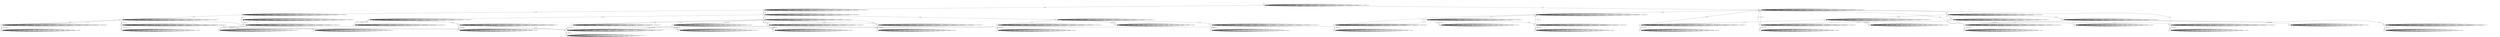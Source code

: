 digraph g {
__start0 [label="" shape="none"];

	s0 [shape="circle" label="0"];
	s1 [shape="circle" label="1"];
	s2 [shape="circle" label="2"];
	s3 [shape="circle" label="3"];
	s4 [shape="circle" label="4"];
	s5 [shape="circle" label="5"];
	s6 [shape="circle" label="6"];
	s7 [shape="circle" label="7"];
	s8 [shape="circle" label="8"];
	s9 [shape="circle" label="9"];
	s10 [shape="circle" label="10"];
	s11 [shape="circle" label="11"];
	s12 [shape="circle" label="12"];
	s13 [shape="circle" label="13"];
	s14 [shape="circle" label="14"];
	s15 [shape="circle" label="15"];
	s16 [shape="circle" label="16"];
	s17 [shape="circle" label="17"];
	s18 [shape="circle" label="18"];
	s19 [shape="circle" label="19"];
	s20 [shape="circle" label="20"];
	s21 [shape="circle" label="21"];
	s22 [shape="circle" label="22"];
	s23 [shape="circle" label="23"];
	s24 [shape="circle" label="24"];
	s25 [shape="circle" label="25"];
	s26 [shape="circle" label="26"];
	s27 [shape="circle" label="27"];
	s28 [shape="circle" label="28"];
	s29 [shape="circle" label="29"];
	s30 [shape="circle" label="30"];
	s31 [shape="circle" label="31"];
	s32 [shape="circle" label="32"];
	s33 [shape="circle" label="33"];
	s34 [shape="circle" label="34"];
	s35 [shape="circle" label="35"];
	s36 [shape="circle" label="36"];
	s37 [shape="circle" label="37"];
	s38 [shape="circle" label="38"];
	s39 [shape="circle" label="39"];
	s40 [shape="circle" label="40"];
	s41 [shape="circle" label="41"];
	s42 [shape="circle" label="42"];
	s43 [shape="circle" label="43"];
	s44 [shape="circle" label="44"];
	s45 [shape="circle" label="45"];
	s46 [shape="circle" label="46"];
	s47 [shape="circle" label="47"];
	s48 [shape="circle" label="48"];
	s49 [shape="circle" label="49"];
	s50 [shape="circle" label="50"];
	s51 [shape="circle" label="51"];
	s52 [shape="circle" label="52"];
	s53 [shape="circle" label="53"];
	s54 [shape="circle" label="54"];
	s55 [shape="circle" label="55"];
	s56 [shape="circle" label="56"];
	s57 [shape="circle" label="57"];
	s0 -> s0 [label="1 / Invalid input: 1;"];
	s0 -> s0 [label="2 / Invalid input: 2;"];
	s0 -> s0 [label="3 / Invalid input: 3;"];
	s0 -> s0 [label="4 / Invalid input: 4;"];
	s0 -> s0 [label="5 / Invalid input: 5;"];
	s0 -> s1 [label="6 / 20;"];
	s0 -> s0 [label="7 / Invalid input: 7;"];
	s0 -> s2 [label="8 / 17;"];
	s0 -> s0 [label="9 / Invalid input: 9;"];
	s0 -> s0 [label="10 / Invalid input: 10;"];
	s0 -> s0 [label="11 / Invalid input: 11;"];
	s0 -> s0 [label="12 / Invalid input: 12;"];
	s0 -> s0 [label="13 / Invalid input: 13;"];
	s0 -> s0 [label="14 / Invalid input: 14;"];
	s0 -> s0 [label="15 / Invalid input: 15;"];
	s1 -> s1 [label="1 / Invalid input: 1;"];
	s1 -> s1 [label="2 / Invalid input: 2;"];
	s1 -> s1 [label="3 / Invalid input: 3;"];
	s1 -> s1 [label="4 / Invalid input: 4;"];
	s1 -> s3 [label="5 / 20;"];
	s1 -> s1 [label="6 / Invalid input: 6;"];
	s1 -> s1 [label="7 / Invalid input: 7;"];
	s1 -> s1 [label="8 / Invalid input: 8;"];
	s1 -> s1 [label="9 / Invalid input: 9;"];
	s1 -> s4 [label="10 / 19;"];
	s1 -> s1 [label="11 / Invalid input: 11;"];
	s1 -> s1 [label="12 / Invalid input: 12;"];
	s1 -> s1 [label="13 / Invalid input: 13;"];
	s1 -> s1 [label="14 / Invalid input: 14;"];
	s1 -> s1 [label="15 / Invalid input: 15;"];
	s2 -> s2 [label="1 / Invalid input: 1;"];
	s2 -> s2 [label="2 / Invalid input: 2;"];
	s2 -> s2 [label="3 / Invalid input: 3;"];
	s2 -> s2 [label="4 / Invalid input: 4;"];
	s2 -> s2 [label="5 / Invalid input: 5;"];
	s2 -> s2 [label="6 / Invalid input: 6;"];
	s2 -> s2 [label="7 / Invalid input: 7;"];
	s2 -> s2 [label="8 / Invalid input: 8;"];
	s2 -> s5 [label="9 / 23;"];
	s2 -> s2 [label="10 / Invalid input: 10;"];
	s2 -> s2 [label="11 / Invalid input: 11;"];
	s2 -> s2 [label="12 / Invalid input: 12;"];
	s2 -> s2 [label="13 / Invalid input: 13;"];
	s2 -> s6 [label="14 / 18;"];
	s2 -> s2 [label="15 / Invalid input: 15;"];
	s3 -> s3 [label="1 / Invalid input: 1;"];
	s3 -> s7 [label="2 / 22;"];
	s3 -> s3 [label="3 / Invalid input: 3;"];
	s3 -> s3 [label="4 / Invalid input: 4;"];
	s3 -> s3 [label="5 / Invalid input: 5;"];
	s3 -> s3 [label="6 / Invalid input: 6;"];
	s3 -> s3 [label="7 / Invalid input: 7;"];
	s3 -> s3 [label="8 / Invalid input: 8;"];
	s3 -> s3 [label="9 / Invalid input: 9;"];
	s3 -> s8 [label="10 / 17;"];
	s3 -> s3 [label="11 / Invalid input: 11;"];
	s3 -> s3 [label="12 / Invalid input: 12;"];
	s3 -> s3 [label="13 / Invalid input: 13;"];
	s3 -> s3 [label="14 / Invalid input: 14;"];
	s3 -> s9 [label="15 / 23;"];
	s4 -> s4 [label="1 / Invalid input: 1;"];
	s4 -> s10 [label="2 / 16;"];
	s4 -> s4 [label="3 / Invalid input: 3;"];
	s4 -> s4 [label="4 / Invalid input: 4;"];
	s4 -> s11 [label="5 / 23;"];
	s4 -> s4 [label="6 / Invalid input: 6;"];
	s4 -> s4 [label="7 / Invalid input: 7;"];
	s4 -> s4 [label="8 / Invalid input: 8;"];
	s4 -> s4 [label="9 / Invalid input: 9;"];
	s4 -> s4 [label="10 / Invalid input: 10;"];
	s4 -> s4 [label="11 / Invalid input: 11;"];
	s4 -> s4 [label="12 / Invalid input: 12;"];
	s4 -> s4 [label="13 / Invalid input: 13;"];
	s4 -> s4 [label="14 / Invalid input: 14;"];
	s4 -> s4 [label="15 / Invalid input: 15;"];
	s5 -> s5 [label="1 / Invalid input: 1;"];
	s5 -> s5 [label="2 / Invalid input: 2;"];
	s5 -> s5 [label="3 / Invalid input: 3;"];
	s5 -> s5 [label="4 / Invalid input: 4;"];
	s5 -> s5 [label="5 / Invalid input: 5;"];
	s5 -> s5 [label="6 / Invalid input: 6;"];
	s5 -> s5 [label="7 / Invalid input: 7;"];
	s5 -> s5 [label="8 / Invalid input: 8;"];
	s5 -> s12 [label="9 / 17;"];
	s5 -> s5 [label="10 / Invalid input: 10;"];
	s5 -> s5 [label="11 / Invalid input: 11;"];
	s5 -> s5 [label="12 / Invalid input: 12;"];
	s5 -> s13 [label="13 / 18;"];
	s5 -> s14 [label="14 / 26;"];
	s5 -> s5 [label="15 / Invalid input: 15;"];
	s6 -> s6 [label="1 / Invalid input: 1;"];
	s6 -> s6 [label="2 / Invalid input: 2;"];
	s6 -> s6 [label="3 / Invalid input: 3;"];
	s6 -> s6 [label="4 / Invalid input: 4;"];
	s6 -> s6 [label="5 / Invalid input: 5;"];
	s6 -> s6 [label="6 / Invalid input: 6;"];
	s6 -> s6 [label="7 / Invalid input: 7;"];
	s6 -> s6 [label="8 / Invalid input: 8;"];
	s6 -> s15 [label="9 / 21;"];
	s6 -> s6 [label="10 / Invalid input: 10;"];
	s6 -> s6 [label="11 / Invalid input: 11;"];
	s6 -> s6 [label="12 / Invalid input: 12;"];
	s6 -> s6 [label="13 / Invalid input: 13;"];
	s6 -> s6 [label="14 / Invalid input: 14;"];
	s6 -> s6 [label="15 / Invalid input: 15;"];
	s7 -> s7 [label="1 / Invalid input: 1;"];
	s7 -> s7 [label="2 / Invalid input: 2;"];
	s7 -> s7 [label="3 / Invalid input: 3;"];
	s7 -> s16 [label="4 / 16error_86;"];
	s7 -> s7 [label="5 / Invalid input: 5;"];
	s7 -> s17 [label="6 / 23;"];
	s7 -> s7 [label="7 / Invalid input: 7;"];
	s7 -> s7 [label="8 / Invalid input: 8;"];
	s7 -> s18 [label="9 / 25;"];
	s7 -> s7 [label="10 / Invalid input: 10;"];
	s7 -> s7 [label="11 / Invalid input: 11;"];
	s7 -> s7 [label="12 / Invalid input: 12;"];
	s7 -> s7 [label="13 / Invalid input: 13;"];
	s7 -> s7 [label="14 / Invalid input: 14;"];
	s7 -> s7 [label="15 / Invalid input: 15;"];
	s8 -> s8 [label="1 / Invalid input: 1;"];
	s8 -> s8 [label="2 / Invalid input: 2;"];
	s8 -> s8 [label="3 / Invalid input: 3;"];
	s8 -> s8 [label="4 / Invalid input: 4;"];
	s8 -> s8 [label="5 / Invalid input: 5;"];
	s8 -> s8 [label="6 / Invalid input: 6;"];
	s8 -> s19 [label="7 / 22;"];
	s8 -> s20 [label="8 / 17error_43;"];
	s8 -> s8 [label="9 / Invalid input: 9;"];
	s8 -> s21 [label="10 / 21;"];
	s8 -> s8 [label="11 / Invalid input: 11;"];
	s8 -> s8 [label="12 / Invalid input: 12;"];
	s8 -> s22 [label="13 / 19;"];
	s8 -> s8 [label="14 / Invalid input: 14;"];
	s8 -> s8 [label="15 / Invalid input: 15;"];
	s9 -> s9 [label="1 / Invalid input: 1;"];
	s9 -> s9 [label="2 / Invalid input: 2;"];
	s9 -> s9 [label="3 / Invalid input: 3;"];
	s9 -> s9 [label="4 / Invalid input: 4;"];
	s9 -> s9 [label="5 / Invalid input: 5;"];
	s9 -> s9 [label="6 / Invalid input: 6;"];
	s9 -> s9 [label="7 / Invalid input: 7;"];
	s9 -> s9 [label="8 / Invalid input: 8;"];
	s9 -> s9 [label="9 / Invalid input: 9;"];
	s9 -> s9 [label="10 / Invalid input: 10;"];
	s9 -> s23 [label="11 / 26;"];
	s9 -> s9 [label="12 / Invalid input: 12;"];
	s9 -> s24 [label="13 / 22;"];
	s9 -> s9 [label="14 / Invalid input: 14;"];
	s9 -> s9 [label="15 / Invalid input: 15;"];
	s10 -> s10 [label="1 / Invalid input: 1;"];
	s10 -> s10 [label="2 / Invalid input: 2;"];
	s10 -> s10 [label="3 / Invalid input: 3;"];
	s10 -> s10 [label="4 / Invalid input: 4;"];
	s10 -> s10 [label="5 / Invalid input: 5;"];
	s10 -> s10 [label="6 / Invalid input: 6;"];
	s10 -> s10 [label="7 / Invalid input: 7;"];
	s10 -> s10 [label="8 / Invalid input: 8;"];
	s10 -> s10 [label="9 / Invalid input: 9;"];
	s10 -> s10 [label="10 / Invalid input: 10;"];
	s10 -> s10 [label="11 / Invalid input: 11;"];
	s10 -> s10 [label="12 / Invalid input: 12;"];
	s10 -> s25 [label="13 / 18;"];
	s10 -> s10 [label="14 / Invalid input: 14;"];
	s10 -> s10 [label="15 / Invalid input: 15;"];
	s11 -> s11 [label="1 / Invalid input: 1;"];
	s11 -> s11 [label="2 / Invalid input: 2;"];
	s11 -> s11 [label="3 / Invalid input: 3;"];
	s11 -> s11 [label="4 / Invalid input: 4;"];
	s11 -> s11 [label="5 / Invalid input: 5;"];
	s11 -> s11 [label="6 / Invalid input: 6;"];
	s11 -> s11 [label="7 / Invalid input: 7;"];
	s11 -> s26 [label="8 / 20;"];
	s11 -> s27 [label="9 / 22;"];
	s11 -> s11 [label="10 / Invalid input: 10;"];
	s11 -> s11 [label="11 / Invalid input: 11;"];
	s11 -> s11 [label="12 / Invalid input: 12;"];
	s11 -> s28 [label="13 / 24;"];
	s11 -> s11 [label="14 / Invalid input: 14;"];
	s11 -> s11 [label="15 / Invalid input: 15;"];
	s12 -> s12 [label="1 / Invalid input: 1;"];
	s12 -> s12 [label="2 / Invalid input: 2;"];
	s12 -> s12 [label="3 / Invalid input: 3;"];
	s12 -> s12 [label="4 / Invalid input: 4;"];
	s12 -> s29 [label="5 / 24;"];
	s12 -> s12 [label="6 / Invalid input: 6;"];
	s12 -> s12 [label="7 / Invalid input: 7;"];
	s12 -> s12 [label="8 / Invalid input: 8;"];
	s12 -> s30 [label="9 / 23;"];
	s12 -> s12 [label="10 / Invalid input: 10;"];
	s12 -> s31 [label="11 / 22error_28;"];
	s12 -> s12 [label="12 / Invalid input: 12;"];
	s12 -> s12 [label="13 / Invalid input: 13;"];
	s12 -> s12 [label="14 / Invalid input: 14;"];
	s12 -> s12 [label="15 / Invalid input: 15;"];
	s13 -> s13 [label="1 / Invalid input: 1;"];
	s13 -> s13 [label="2 / Invalid input: 2;"];
	s13 -> s13 [label="3 / Invalid input: 3;"];
	s13 -> s13 [label="4 / Invalid input: 4;"];
	s13 -> s13 [label="5 / Invalid input: 5;"];
	s13 -> s32 [label="6 / 17error_33;"];
	s13 -> s13 [label="7 / Invalid input: 7;"];
	s13 -> s13 [label="8 / Invalid input: 8;"];
	s13 -> s13 [label="9 / Invalid input: 9;"];
	s13 -> s33 [label="10 / 17;"];
	s13 -> s13 [label="11 / Invalid input: 11;"];
	s13 -> s13 [label="12 / Invalid input: 12;"];
	s13 -> s13 [label="13 / Invalid input: 13;"];
	s13 -> s34 [label="14 / 17;"];
	s13 -> s13 [label="15 / Invalid input: 15;"];
	s14 -> s35 [label="1 / 19error_69;"];
	s14 -> s14 [label="2 / Invalid input: 2;"];
	s14 -> s14 [label="3 / Invalid input: 3;"];
	s14 -> s36 [label="4 / 26;"];
	s14 -> s14 [label="5 / Invalid input: 5;"];
	s14 -> s14 [label="6 / Invalid input: 6;"];
	s14 -> s14 [label="7 / Invalid input: 7;"];
	s14 -> s14 [label="8 / Invalid input: 8;"];
	s14 -> s14 [label="9 / Invalid input: 9;"];
	s14 -> s14 [label="10 / Invalid input: 10;"];
	s14 -> s14 [label="11 / Invalid input: 11;"];
	s14 -> s14 [label="12 / Invalid input: 12;"];
	s14 -> s14 [label="13 / Invalid input: 13;"];
	s14 -> s14 [label="14 / Invalid input: 14;"];
	s14 -> s14 [label="15 / Invalid input: 15;"];
	s15 -> s15 [label="1 / Invalid input: 1;"];
	s15 -> s15 [label="2 / Invalid input: 2;"];
	s15 -> s15 [label="3 / Invalid input: 3;"];
	s15 -> s15 [label="4 / Invalid input: 4;"];
	s15 -> s15 [label="5 / Invalid input: 5;"];
	s15 -> s15 [label="6 / Invalid input: 6;"];
	s15 -> s15 [label="7 / Invalid input: 7;"];
	s15 -> s37 [label="8 / 24;"];
	s15 -> s15 [label="9 / Invalid input: 9;"];
	s15 -> s15 [label="10 / Invalid input: 10;"];
	s15 -> s15 [label="11 / Invalid input: 11;"];
	s15 -> s15 [label="12 / Invalid input: 12;"];
	s15 -> s38 [label="13 / 24error_49;"];
	s15 -> s15 [label="14 / Invalid input: 14;"];
	s15 -> s39 [label="15 / 22;"];
	s16 -> s16 [label="1 / error_86;"];
	s16 -> s16 [label="2 / error_86;"];
	s16 -> s16 [label="3 / error_86;"];
	s16 -> s16 [label="4 / error_86;"];
	s16 -> s16 [label="5 / error_86;"];
	s16 -> s16 [label="6 / error_86;"];
	s16 -> s16 [label="7 / error_86;"];
	s16 -> s16 [label="8 / error_86;"];
	s16 -> s16 [label="9 / error_86;"];
	s16 -> s16 [label="10 / error_86;"];
	s16 -> s16 [label="11 / error_86;"];
	s16 -> s16 [label="12 / error_86;"];
	s16 -> s16 [label="13 / error_86;"];
	s16 -> s16 [label="14 / error_86;"];
	s16 -> s16 [label="15 / error_86;"];
	s17 -> s17 [label="1 / Invalid input: 1;"];
	s17 -> s17 [label="2 / Invalid input: 2;"];
	s17 -> s17 [label="3 / Invalid input: 3;"];
	s17 -> s17 [label="4 / Invalid input: 4;"];
	s17 -> s40 [label="5 / 20error_78;"];
	s17 -> s17 [label="6 / Invalid input: 6;"];
	s17 -> s17 [label="7 / Invalid input: 7;"];
	s17 -> s17 [label="8 / Invalid input: 8;"];
	s17 -> s17 [label="9 / 18;"];
	s17 -> s17 [label="10 / Invalid input: 10;"];
	s17 -> s17 [label="11 / Invalid input: 11;"];
	s17 -> s17 [label="12 / Invalid input: 12;"];
	s17 -> s17 [label="13 / Invalid input: 13;"];
	s17 -> s17 [label="14 / Invalid input: 14;"];
	s17 -> s17 [label="15 / Invalid input: 15;"];
	s18 -> s18 [label="1 / Invalid input: 1;"];
	s18 -> s18 [label="2 / Invalid input: 2;"];
	s18 -> s18 [label="3 / Invalid input: 3;"];
	s18 -> s18 [label="4 / Invalid input: 4;"];
	s18 -> s18 [label="5 / Invalid input: 5;"];
	s18 -> s18 [label="6 / Invalid input: 6;"];
	s18 -> s18 [label="7 / Invalid input: 7;"];
	s18 -> s18 [label="8 / Invalid input: 8;"];
	s18 -> s41 [label="9 / 22error_30;"];
	s18 -> s27 [label="10 / 20;"];
	s18 -> s18 [label="11 / Invalid input: 11;"];
	s18 -> s18 [label="12 / Invalid input: 12;"];
	s18 -> s18 [label="13 / Invalid input: 13;"];
	s18 -> s18 [label="14 / Invalid input: 14;"];
	s18 -> s18 [label="15 / Invalid input: 15;"];
	s19 -> s19 [label="1 / Invalid input: 1;"];
	s19 -> s19 [label="2 / Invalid input: 2;"];
	s19 -> s19 [label="3 / Invalid input: 3;"];
	s19 -> s19 [label="4 / Invalid input: 4;"];
	s19 -> s8 [label="5 / 20;"];
	s19 -> s19 [label="6 / Invalid input: 6;"];
	s19 -> s19 [label="7 / Invalid input: 7;"];
	s19 -> s42 [label="8 / 17error_47;"];
	s19 -> s19 [label="9 / Invalid input: 9;"];
	s19 -> s19 [label="10 / Invalid input: 10;"];
	s19 -> s19 [label="11 / Invalid input: 11;"];
	s19 -> s19 [label="12 / Invalid input: 12;"];
	s19 -> s19 [label="13 / Invalid input: 13;"];
	s19 -> s19 [label="14 / Invalid input: 14;"];
	s19 -> s19 [label="15 / Invalid input: 15;"];
	s20 -> s20 [label="1 / error_43;"];
	s20 -> s20 [label="2 / error_43;"];
	s20 -> s20 [label="3 / error_43;"];
	s20 -> s20 [label="4 / error_43;"];
	s20 -> s20 [label="5 / error_43;"];
	s20 -> s20 [label="6 / error_43;"];
	s20 -> s20 [label="7 / error_43;"];
	s20 -> s20 [label="8 / error_43;"];
	s20 -> s20 [label="9 / error_43;"];
	s20 -> s20 [label="10 / error_43;"];
	s20 -> s20 [label="11 / error_43;"];
	s20 -> s20 [label="12 / error_43;"];
	s20 -> s20 [label="13 / error_43;"];
	s20 -> s20 [label="14 / error_43;"];
	s20 -> s20 [label="15 / error_43;"];
	s21 -> s43 [label="1 / 25error_40;"];
	s21 -> s21 [label="2 / Invalid input: 2;"];
	s21 -> s21 [label="3 / Invalid input: 3;"];
	s21 -> s21 [label="4 / Invalid input: 4;"];
	s21 -> s21 [label="5 / Invalid input: 5;"];
	s21 -> s21 [label="6 / Invalid input: 6;"];
	s21 -> s21 [label="7 / Invalid input: 7;"];
	s21 -> s21 [label="8 / Invalid input: 8;"];
	s21 -> s21 [label="9 / Invalid input: 9;"];
	s21 -> s8 [label="10 / 19;"];
	s21 -> s27 [label="11 / 23;"];
	s21 -> s21 [label="12 / Invalid input: 12;"];
	s21 -> s21 [label="13 / Invalid input: 13;"];
	s21 -> s21 [label="14 / Invalid input: 14;"];
	s21 -> s21 [label="15 / Invalid input: 15;"];
	s22 -> s22 [label="1 / Invalid input: 1;"];
	s22 -> s22 [label="2 / Invalid input: 2;"];
	s22 -> s22 [label="3 / Invalid input: 3;"];
	s22 -> s27 [label="4 / 24;"];
	s22 -> s22 [label="5 / Invalid input: 5;"];
	s22 -> s22 [label="6 / Invalid input: 6;"];
	s22 -> s8 [label="7 / 23;"];
	s22 -> s22 [label="8 / Invalid input: 8;"];
	s22 -> s22 [label="9 / Invalid input: 9;"];
	s22 -> s22 [label="10 / Invalid input: 10;"];
	s22 -> s44 [label="11 / 20error_25;"];
	s22 -> s22 [label="12 / Invalid input: 12;"];
	s22 -> s27 [label="13 / 17;"];
	s22 -> s22 [label="14 / Invalid input: 14;"];
	s22 -> s22 [label="15 / Invalid input: 15;"];
	s23 -> s23 [label="1 / Invalid input: 1;"];
	s23 -> s23 [label="2 / Invalid input: 2;"];
	s23 -> s45 [label="3 / 22error_88;"];
	s23 -> s23 [label="4 / Invalid input: 4;"];
	s23 -> s23 [label="5 / Invalid input: 5;"];
	s23 -> s23 [label="6 / Invalid input: 6;"];
	s23 -> s23 [label="7 / Invalid input: 7;"];
	s23 -> s23 [label="8 / Invalid input: 8;"];
	s23 -> s23 [label="9 / Invalid input: 9;"];
	s23 -> s27 [label="10 / 21;"];
	s23 -> s23 [label="11 / Invalid input: 11;"];
	s23 -> s23 [label="12 / Invalid input: 12;"];
	s23 -> s23 [label="13 / Invalid input: 13;"];
	s23 -> s23 [label="14 / Invalid input: 14;"];
	s23 -> s23 [label="15 / 25;"];
	s24 -> s46 [label="1 / 20error_23;"];
	s24 -> s24 [label="2 / Invalid input: 2;"];
	s24 -> s24 [label="3 / Invalid input: 3;"];
	s24 -> s24 [label="4 / Invalid input: 4;"];
	s24 -> s24 [label="5 / 23;"];
	s24 -> s24 [label="6 / Invalid input: 6;"];
	s24 -> s24 [label="7 / Invalid input: 7;"];
	s24 -> s24 [label="8 / Invalid input: 8;"];
	s24 -> s24 [label="9 / Invalid input: 9;"];
	s24 -> s24 [label="10 / Invalid input: 10;"];
	s24 -> s9 [label="11 / 22;"];
	s24 -> s24 [label="12 / Invalid input: 12;"];
	s24 -> s9 [label="13 / 20;"];
	s24 -> s24 [label="14 / Invalid input: 14;"];
	s24 -> s24 [label="15 / Invalid input: 15;"];
	s25 -> s47 [label="1 / 19error_41;"];
	s25 -> s25 [label="2 / Invalid input: 2;"];
	s25 -> s25 [label="3 / Invalid input: 3;"];
	s25 -> s25 [label="4 / Invalid input: 4;"];
	s25 -> s25 [label="5 / Invalid input: 5;"];
	s25 -> s25 [label="6 / 20;"];
	s25 -> s25 [label="7 / Invalid input: 7;"];
	s25 -> s25 [label="8 / Invalid input: 8;"];
	s25 -> s10 [label="9 / 25;"];
	s25 -> s25 [label="10 / Invalid input: 10;"];
	s25 -> s25 [label="11 / 24;"];
	s25 -> s25 [label="12 / Invalid input: 12;"];
	s25 -> s25 [label="13 / Invalid input: 13;"];
	s25 -> s25 [label="14 / Invalid input: 14;"];
	s25 -> s25 [label="15 / Invalid input: 15;"];
	s26 -> s11 [label="1 / 23;"];
	s26 -> s26 [label="2 / Invalid input: 2;"];
	s26 -> s26 [label="3 / Invalid input: 3;"];
	s26 -> s26 [label="4 / Invalid input: 4;"];
	s26 -> s26 [label="5 / Invalid input: 5;"];
	s26 -> s26 [label="6 / Invalid input: 6;"];
	s26 -> s26 [label="7 / Invalid input: 7;"];
	s26 -> s26 [label="8 / Invalid input: 8;"];
	s26 -> s48 [label="9 / 20error_89;"];
	s26 -> s26 [label="10 / Invalid input: 10;"];
	s26 -> s26 [label="11 / Invalid input: 11;"];
	s26 -> s26 [label="12 / Invalid input: 12;"];
	s26 -> s26 [label="13 / Invalid input: 13;"];
	s26 -> s26 [label="14 / Invalid input: 14;"];
	s26 -> s26 [label="15 / Invalid input: 15;"];
	s27 -> s27 [label="1 / 22;"];
	s27 -> s27 [label="2 / Invalid input: 2;"];
	s27 -> s27 [label="3 / Invalid input: 3;"];
	s27 -> s27 [label="4 / Invalid input: 4;"];
	s27 -> s27 [label="5 / Invalid input: 5;"];
	s27 -> s27 [label="6 / Invalid input: 6;"];
	s27 -> s27 [label="7 / Invalid input: 7;"];
	s27 -> s49 [label="8 / 25error_71;"];
	s27 -> s27 [label="9 / Invalid input: 9;"];
	s27 -> s27 [label="10 / 17;"];
	s27 -> s27 [label="11 / Invalid input: 11;"];
	s27 -> s27 [label="12 / Invalid input: 12;"];
	s27 -> s27 [label="13 / 22;"];
	s27 -> s27 [label="14 / Invalid input: 14;"];
	s27 -> s27 [label="15 / Invalid input: 15;"];
	s28 -> s28 [label="1 / Invalid input: 1;"];
	s28 -> s28 [label="2 / Invalid input: 2;"];
	s28 -> s50 [label="3 / 20error_57;"];
	s28 -> s28 [label="4 / Invalid input: 4;"];
	s28 -> s28 [label="5 / Invalid input: 5;"];
	s28 -> s28 [label="6 / Invalid input: 6;"];
	s28 -> s28 [label="7 / Invalid input: 7;"];
	s28 -> s28 [label="8 / Invalid input: 8;"];
	s28 -> s28 [label="9 / Invalid input: 9;"];
	s28 -> s28 [label="10 / Invalid input: 10;"];
	s28 -> s28 [label="11 / Invalid input: 11;"];
	s28 -> s28 [label="12 / Invalid input: 12;"];
	s28 -> s27 [label="13 / 19;"];
	s28 -> s28 [label="14 / Invalid input: 14;"];
	s28 -> s28 [label="15 / Invalid input: 15;"];
	s29 -> s29 [label="1 / Invalid input: 1;"];
	s29 -> s29 [label="2 / Invalid input: 2;"];
	s29 -> s29 [label="3 / Invalid input: 3;"];
	s29 -> s29 [label="4 / Invalid input: 4;"];
	s29 -> s29 [label="5 / Invalid input: 5;"];
	s29 -> s29 [label="6 / Invalid input: 6;"];
	s29 -> s2 [label="7 / 18;"];
	s29 -> s29 [label="8 / Invalid input: 8;"];
	s29 -> s51 [label="9 / 16error_42;"];
	s29 -> s29 [label="10 / Invalid input: 10;"];
	s29 -> s29 [label="11 / Invalid input: 11;"];
	s29 -> s29 [label="12 / Invalid input: 12;"];
	s29 -> s29 [label="13 / Invalid input: 13;"];
	s29 -> s29 [label="14 / Invalid input: 14;"];
	s29 -> s29 [label="15 / Invalid input: 15;"];
	s30 -> s30 [label="1 / Invalid input: 1;"];
	s30 -> s30 [label="2 / Invalid input: 2;"];
	s30 -> s30 [label="3 / Invalid input: 3;"];
	s30 -> s30 [label="4 / Invalid input: 4;"];
	s30 -> s52 [label="5 / 22error_80;"];
	s30 -> s30 [label="6 / Invalid input: 6;"];
	s30 -> s30 [label="7 / Invalid input: 7;"];
	s30 -> s30 [label="8 / Invalid input: 8;"];
	s30 -> s30 [label="9 / Invalid input: 9;"];
	s30 -> s2 [label="10 / 19;"];
	s30 -> s30 [label="11 / Invalid input: 11;"];
	s30 -> s2 [label="12 / 22;"];
	s30 -> s30 [label="13 / Invalid input: 13;"];
	s30 -> s30 [label="14 / Invalid input: 14;"];
	s30 -> s30 [label="15 / Invalid input: 15;"];
	s31 -> s31 [label="1 / error_28;"];
	s31 -> s31 [label="2 / error_28;"];
	s31 -> s31 [label="3 / error_28;"];
	s31 -> s31 [label="4 / error_28;"];
	s31 -> s31 [label="5 / error_28;"];
	s31 -> s31 [label="6 / error_28;"];
	s31 -> s31 [label="7 / error_28;"];
	s31 -> s31 [label="8 / error_28;"];
	s31 -> s31 [label="9 / error_28;"];
	s31 -> s31 [label="10 / error_28;"];
	s31 -> s31 [label="11 / error_28;"];
	s31 -> s31 [label="12 / error_28;"];
	s31 -> s31 [label="13 / error_28;"];
	s31 -> s31 [label="14 / error_28;"];
	s31 -> s31 [label="15 / error_28;"];
	s32 -> s32 [label="1 / error_33;"];
	s32 -> s32 [label="2 / error_33;"];
	s32 -> s32 [label="3 / error_33;"];
	s32 -> s32 [label="4 / error_33;"];
	s32 -> s32 [label="5 / error_33;"];
	s32 -> s32 [label="6 / error_33;"];
	s32 -> s32 [label="7 / error_33;"];
	s32 -> s32 [label="8 / error_33;"];
	s32 -> s32 [label="9 / error_33;"];
	s32 -> s32 [label="10 / error_33;"];
	s32 -> s32 [label="11 / error_33;"];
	s32 -> s32 [label="12 / error_33;"];
	s32 -> s32 [label="13 / error_33;"];
	s32 -> s32 [label="14 / error_33;"];
	s32 -> s32 [label="15 / error_33;"];
	s33 -> s33 [label="1 / Invalid input: 1;"];
	s33 -> s33 [label="2 / Invalid input: 2;"];
	s33 -> s33 [label="3 / Invalid input: 3;"];
	s33 -> s33 [label="4 / Invalid input: 4;"];
	s33 -> s33 [label="5 / Invalid input: 5;"];
	s33 -> s5 [label="6 / 22;"];
	s33 -> s2 [label="7 / 20;"];
	s33 -> s33 [label="8 / Invalid input: 8;"];
	s33 -> s33 [label="9 / Invalid input: 9;"];
	s33 -> s33 [label="10 / Invalid input: 10;"];
	s33 -> s53 [label="11 / 23error_54;"];
	s33 -> s33 [label="12 / Invalid input: 12;"];
	s33 -> s33 [label="13 / Invalid input: 13;"];
	s33 -> s33 [label="14 / Invalid input: 14;"];
	s33 -> s33 [label="15 / Invalid input: 15;"];
	s34 -> s34 [label="1 / Invalid input: 1;"];
	s34 -> s34 [label="2 / Invalid input: 2;"];
	s34 -> s34 [label="3 / Invalid input: 3;"];
	s34 -> s34 [label="4 / Invalid input: 4;"];
	s34 -> s54 [label="5 / 26error_12;"];
	s34 -> s34 [label="6 / Invalid input: 6;"];
	s34 -> s34 [label="7 / Invalid input: 7;"];
	s34 -> s34 [label="8 / Invalid input: 8;"];
	s34 -> s34 [label="9 / Invalid input: 9;"];
	s34 -> s34 [label="10 / Invalid input: 10;"];
	s34 -> s34 [label="11 / Invalid input: 11;"];
	s34 -> s34 [label="12 / Invalid input: 12;"];
	s34 -> s34 [label="13 / 25;"];
	s34 -> s34 [label="14 / Invalid input: 14;"];
	s34 -> s34 [label="15 / 25;"];
	s35 -> s35 [label="1 / error_69;"];
	s35 -> s35 [label="2 / error_69;"];
	s35 -> s35 [label="3 / error_69;"];
	s35 -> s35 [label="4 / error_69;"];
	s35 -> s35 [label="5 / error_69;"];
	s35 -> s35 [label="6 / error_69;"];
	s35 -> s35 [label="7 / error_69;"];
	s35 -> s35 [label="8 / error_69;"];
	s35 -> s35 [label="9 / error_69;"];
	s35 -> s35 [label="10 / error_69;"];
	s35 -> s35 [label="11 / error_69;"];
	s35 -> s35 [label="12 / error_69;"];
	s35 -> s35 [label="13 / error_69;"];
	s35 -> s35 [label="14 / error_69;"];
	s35 -> s35 [label="15 / error_69;"];
	s36 -> s36 [label="1 / Invalid input: 1;"];
	s36 -> s36 [label="2 / Invalid input: 2;"];
	s36 -> s55 [label="3 / 24error_48;"];
	s36 -> s36 [label="4 / Invalid input: 4;"];
	s36 -> s36 [label="5 / Invalid input: 5;"];
	s36 -> s2 [label="6 / 25;"];
	s36 -> s36 [label="7 / Invalid input: 7;"];
	s36 -> s36 [label="8 / Invalid input: 8;"];
	s36 -> s36 [label="9 / Invalid input: 9;"];
	s36 -> s36 [label="10 / Invalid input: 10;"];
	s36 -> s36 [label="11 / Invalid input: 11;"];
	s36 -> s36 [label="12 / Invalid input: 12;"];
	s36 -> s36 [label="13 / Invalid input: 13;"];
	s36 -> s36 [label="14 / Invalid input: 14;"];
	s36 -> s36 [label="15 / Invalid input: 15;"];
	s37 -> s6 [label="1 / 22;"];
	s37 -> s37 [label="2 / Invalid input: 2;"];
	s37 -> s37 [label="3 / Invalid input: 3;"];
	s37 -> s37 [label="4 / Invalid input: 4;"];
	s37 -> s37 [label="5 / Invalid input: 5;"];
	s37 -> s56 [label="6 / 24error_91;"];
	s37 -> s37 [label="7 / Invalid input: 7;"];
	s37 -> s37 [label="8 / Invalid input: 8;"];
	s37 -> s37 [label="9 / Invalid input: 9;"];
	s37 -> s37 [label="10 / Invalid input: 10;"];
	s37 -> s37 [label="11 / Invalid input: 11;"];
	s37 -> s37 [label="12 / 19;"];
	s37 -> s6 [label="13 / 25;"];
	s37 -> s37 [label="14 / Invalid input: 14;"];
	s37 -> s37 [label="15 / Invalid input: 15;"];
	s38 -> s38 [label="1 / error_49;"];
	s38 -> s38 [label="2 / error_49;"];
	s38 -> s38 [label="3 / error_49;"];
	s38 -> s38 [label="4 / error_49;"];
	s38 -> s38 [label="5 / error_49;"];
	s38 -> s38 [label="6 / error_49;"];
	s38 -> s38 [label="7 / error_49;"];
	s38 -> s38 [label="8 / error_49;"];
	s38 -> s38 [label="9 / error_49;"];
	s38 -> s38 [label="10 / error_49;"];
	s38 -> s38 [label="11 / error_49;"];
	s38 -> s38 [label="12 / error_49;"];
	s38 -> s38 [label="13 / error_49;"];
	s38 -> s38 [label="14 / error_49;"];
	s38 -> s38 [label="15 / error_49;"];
	s39 -> s39 [label="1 / Invalid input: 1;"];
	s39 -> s39 [label="2 / Invalid input: 2;"];
	s39 -> s57 [label="3 / 19error_14;"];
	s39 -> s39 [label="4 / Invalid input: 4;"];
	s39 -> s39 [label="5 / Invalid input: 5;"];
	s39 -> s6 [label="6 / 20;"];
	s39 -> s39 [label="7 / Invalid input: 7;"];
	s39 -> s39 [label="8 / Invalid input: 8;"];
	s39 -> s27 [label="9 / 17;"];
	s39 -> s39 [label="10 / Invalid input: 10;"];
	s39 -> s39 [label="11 / Invalid input: 11;"];
	s39 -> s39 [label="12 / Invalid input: 12;"];
	s39 -> s39 [label="13 / 24;"];
	s39 -> s39 [label="14 / Invalid input: 14;"];
	s39 -> s39 [label="15 / Invalid input: 15;"];
	s40 -> s40 [label="1 / error_78;"];
	s40 -> s40 [label="2 / error_78;"];
	s40 -> s40 [label="3 / error_78;"];
	s40 -> s40 [label="4 / error_78;"];
	s40 -> s40 [label="5 / error_78;"];
	s40 -> s40 [label="6 / error_78;"];
	s40 -> s40 [label="7 / error_78;"];
	s40 -> s40 [label="8 / error_78;"];
	s40 -> s40 [label="9 / error_78;"];
	s40 -> s40 [label="10 / error_78;"];
	s40 -> s40 [label="11 / error_78;"];
	s40 -> s40 [label="12 / error_78;"];
	s40 -> s40 [label="13 / error_78;"];
	s40 -> s40 [label="14 / error_78;"];
	s40 -> s40 [label="15 / error_78;"];
	s41 -> s41 [label="1 / error_30;"];
	s41 -> s41 [label="2 / error_30;"];
	s41 -> s41 [label="3 / error_30;"];
	s41 -> s41 [label="4 / error_30;"];
	s41 -> s41 [label="5 / error_30;"];
	s41 -> s41 [label="6 / error_30;"];
	s41 -> s41 [label="7 / error_30;"];
	s41 -> s41 [label="8 / error_30;"];
	s41 -> s41 [label="9 / error_30;"];
	s41 -> s41 [label="10 / error_30;"];
	s41 -> s41 [label="11 / error_30;"];
	s41 -> s41 [label="12 / error_30;"];
	s41 -> s41 [label="13 / error_30;"];
	s41 -> s41 [label="14 / error_30;"];
	s41 -> s41 [label="15 / error_30;"];
	s42 -> s42 [label="1 / error_47;"];
	s42 -> s42 [label="2 / error_47;"];
	s42 -> s42 [label="3 / error_47;"];
	s42 -> s42 [label="4 / error_47;"];
	s42 -> s42 [label="5 / error_47;"];
	s42 -> s42 [label="6 / error_47;"];
	s42 -> s42 [label="7 / error_47;"];
	s42 -> s42 [label="8 / error_47;"];
	s42 -> s42 [label="9 / error_47;"];
	s42 -> s42 [label="10 / error_47;"];
	s42 -> s42 [label="11 / error_47;"];
	s42 -> s42 [label="12 / error_47;"];
	s42 -> s42 [label="13 / error_47;"];
	s42 -> s42 [label="14 / error_47;"];
	s42 -> s42 [label="15 / error_47;"];
	s43 -> s43 [label="1 / error_40;"];
	s43 -> s43 [label="2 / error_40;"];
	s43 -> s43 [label="3 / error_40;"];
	s43 -> s43 [label="4 / error_40;"];
	s43 -> s43 [label="5 / error_40;"];
	s43 -> s43 [label="6 / error_40;"];
	s43 -> s43 [label="7 / error_40;"];
	s43 -> s43 [label="8 / error_40;"];
	s43 -> s43 [label="9 / error_40;"];
	s43 -> s43 [label="10 / error_40;"];
	s43 -> s43 [label="11 / error_40;"];
	s43 -> s43 [label="12 / error_40;"];
	s43 -> s43 [label="13 / error_40;"];
	s43 -> s43 [label="14 / error_40;"];
	s43 -> s43 [label="15 / error_40;"];
	s44 -> s44 [label="1 / error_25;"];
	s44 -> s44 [label="2 / error_25;"];
	s44 -> s44 [label="3 / error_25;"];
	s44 -> s44 [label="4 / error_25;"];
	s44 -> s44 [label="5 / error_25;"];
	s44 -> s44 [label="6 / error_25;"];
	s44 -> s44 [label="7 / error_25;"];
	s44 -> s44 [label="8 / error_25;"];
	s44 -> s44 [label="9 / error_25;"];
	s44 -> s44 [label="10 / error_25;"];
	s44 -> s44 [label="11 / error_25;"];
	s44 -> s44 [label="12 / error_25;"];
	s44 -> s44 [label="13 / error_25;"];
	s44 -> s44 [label="14 / error_25;"];
	s44 -> s44 [label="15 / error_25;"];
	s45 -> s45 [label="1 / error_88;"];
	s45 -> s45 [label="2 / error_88;"];
	s45 -> s45 [label="3 / error_88;"];
	s45 -> s45 [label="4 / error_88;"];
	s45 -> s45 [label="5 / error_88;"];
	s45 -> s45 [label="6 / error_88;"];
	s45 -> s45 [label="7 / error_88;"];
	s45 -> s45 [label="8 / error_88;"];
	s45 -> s45 [label="9 / error_88;"];
	s45 -> s45 [label="10 / error_88;"];
	s45 -> s45 [label="11 / error_88;"];
	s45 -> s45 [label="12 / error_88;"];
	s45 -> s45 [label="13 / error_88;"];
	s45 -> s45 [label="14 / error_88;"];
	s45 -> s45 [label="15 / error_88;"];
	s46 -> s46 [label="1 / error_23;"];
	s46 -> s46 [label="2 / error_23;"];
	s46 -> s46 [label="3 / error_23;"];
	s46 -> s46 [label="4 / error_23;"];
	s46 -> s46 [label="5 / error_23;"];
	s46 -> s46 [label="6 / error_23;"];
	s46 -> s46 [label="7 / error_23;"];
	s46 -> s46 [label="8 / error_23;"];
	s46 -> s46 [label="9 / error_23;"];
	s46 -> s46 [label="10 / error_23;"];
	s46 -> s46 [label="11 / error_23;"];
	s46 -> s46 [label="12 / error_23;"];
	s46 -> s46 [label="13 / error_23;"];
	s46 -> s46 [label="14 / error_23;"];
	s46 -> s46 [label="15 / error_23;"];
	s47 -> s47 [label="1 / error_41;"];
	s47 -> s47 [label="2 / error_41;"];
	s47 -> s47 [label="3 / error_41;"];
	s47 -> s47 [label="4 / error_41;"];
	s47 -> s47 [label="5 / error_41;"];
	s47 -> s47 [label="6 / error_41;"];
	s47 -> s47 [label="7 / error_41;"];
	s47 -> s47 [label="8 / error_41;"];
	s47 -> s47 [label="9 / error_41;"];
	s47 -> s47 [label="10 / error_41;"];
	s47 -> s47 [label="11 / error_41;"];
	s47 -> s47 [label="12 / error_41;"];
	s47 -> s47 [label="13 / error_41;"];
	s47 -> s47 [label="14 / error_41;"];
	s47 -> s47 [label="15 / error_41;"];
	s48 -> s48 [label="1 / error_89;"];
	s48 -> s48 [label="2 / error_89;"];
	s48 -> s48 [label="3 / error_89;"];
	s48 -> s48 [label="4 / error_89;"];
	s48 -> s48 [label="5 / error_89;"];
	s48 -> s48 [label="6 / error_89;"];
	s48 -> s48 [label="7 / error_89;"];
	s48 -> s48 [label="8 / error_89;"];
	s48 -> s48 [label="9 / error_89;"];
	s48 -> s48 [label="10 / error_89;"];
	s48 -> s48 [label="11 / error_89;"];
	s48 -> s48 [label="12 / error_89;"];
	s48 -> s48 [label="13 / error_89;"];
	s48 -> s48 [label="14 / error_89;"];
	s48 -> s48 [label="15 / error_89;"];
	s49 -> s49 [label="1 / error_71;"];
	s49 -> s49 [label="2 / error_71;"];
	s49 -> s49 [label="3 / error_71;"];
	s49 -> s49 [label="4 / error_71;"];
	s49 -> s49 [label="5 / error_71;"];
	s49 -> s49 [label="6 / error_71;"];
	s49 -> s49 [label="7 / error_71;"];
	s49 -> s49 [label="8 / error_71;"];
	s49 -> s49 [label="9 / error_71;"];
	s49 -> s49 [label="10 / error_71;"];
	s49 -> s49 [label="11 / error_71;"];
	s49 -> s49 [label="12 / error_71;"];
	s49 -> s49 [label="13 / error_71;"];
	s49 -> s49 [label="14 / error_71;"];
	s49 -> s49 [label="15 / error_71;"];
	s50 -> s50 [label="1 / error_57;"];
	s50 -> s50 [label="2 / error_57;"];
	s50 -> s50 [label="3 / error_57;"];
	s50 -> s50 [label="4 / error_57;"];
	s50 -> s50 [label="5 / error_57;"];
	s50 -> s50 [label="6 / error_57;"];
	s50 -> s50 [label="7 / error_57;"];
	s50 -> s50 [label="8 / error_57;"];
	s50 -> s50 [label="9 / error_57;"];
	s50 -> s50 [label="10 / error_57;"];
	s50 -> s50 [label="11 / error_57;"];
	s50 -> s50 [label="12 / error_57;"];
	s50 -> s50 [label="13 / error_57;"];
	s50 -> s50 [label="14 / error_57;"];
	s50 -> s50 [label="15 / error_57;"];
	s51 -> s51 [label="1 / error_42;"];
	s51 -> s51 [label="2 / error_42;"];
	s51 -> s51 [label="3 / error_42;"];
	s51 -> s51 [label="4 / error_42;"];
	s51 -> s51 [label="5 / error_42;"];
	s51 -> s51 [label="6 / error_42;"];
	s51 -> s51 [label="7 / error_42;"];
	s51 -> s51 [label="8 / error_42;"];
	s51 -> s51 [label="9 / error_42;"];
	s51 -> s51 [label="10 / error_42;"];
	s51 -> s51 [label="11 / error_42;"];
	s51 -> s51 [label="12 / error_42;"];
	s51 -> s51 [label="13 / error_42;"];
	s51 -> s51 [label="14 / error_42;"];
	s51 -> s51 [label="15 / error_42;"];
	s52 -> s52 [label="1 / error_80;"];
	s52 -> s52 [label="2 / error_80;"];
	s52 -> s52 [label="3 / error_80;"];
	s52 -> s52 [label="4 / error_80;"];
	s52 -> s52 [label="5 / error_80;"];
	s52 -> s52 [label="6 / error_80;"];
	s52 -> s52 [label="7 / error_80;"];
	s52 -> s52 [label="8 / error_80;"];
	s52 -> s52 [label="9 / error_80;"];
	s52 -> s52 [label="10 / error_80;"];
	s52 -> s52 [label="11 / error_80;"];
	s52 -> s52 [label="12 / error_80;"];
	s52 -> s52 [label="13 / error_80;"];
	s52 -> s52 [label="14 / error_80;"];
	s52 -> s52 [label="15 / error_80;"];
	s53 -> s53 [label="1 / error_54;"];
	s53 -> s53 [label="2 / error_54;"];
	s53 -> s53 [label="3 / error_54;"];
	s53 -> s53 [label="4 / error_54;"];
	s53 -> s53 [label="5 / error_54;"];
	s53 -> s53 [label="6 / error_54;"];
	s53 -> s53 [label="7 / error_54;"];
	s53 -> s53 [label="8 / error_54;"];
	s53 -> s53 [label="9 / error_54;"];
	s53 -> s53 [label="10 / error_54;"];
	s53 -> s53 [label="11 / error_54;"];
	s53 -> s53 [label="12 / error_54;"];
	s53 -> s53 [label="13 / error_54;"];
	s53 -> s53 [label="14 / error_54;"];
	s53 -> s53 [label="15 / error_54;"];
	s54 -> s54 [label="1 / error_12;"];
	s54 -> s54 [label="2 / error_12;"];
	s54 -> s54 [label="3 / error_12;"];
	s54 -> s54 [label="4 / error_12;"];
	s54 -> s54 [label="5 / error_12;"];
	s54 -> s54 [label="6 / error_12;"];
	s54 -> s54 [label="7 / error_12;"];
	s54 -> s54 [label="8 / error_12;"];
	s54 -> s54 [label="9 / error_12;"];
	s54 -> s54 [label="10 / error_12;"];
	s54 -> s54 [label="11 / error_12;"];
	s54 -> s54 [label="12 / error_12;"];
	s54 -> s54 [label="13 / error_12;"];
	s54 -> s54 [label="14 / error_12;"];
	s54 -> s54 [label="15 / error_12;"];
	s55 -> s55 [label="1 / error_48;"];
	s55 -> s55 [label="2 / error_48;"];
	s55 -> s55 [label="3 / error_48;"];
	s55 -> s55 [label="4 / error_48;"];
	s55 -> s55 [label="5 / error_48;"];
	s55 -> s55 [label="6 / error_48;"];
	s55 -> s55 [label="7 / error_48;"];
	s55 -> s55 [label="8 / error_48;"];
	s55 -> s55 [label="9 / error_48;"];
	s55 -> s55 [label="10 / error_48;"];
	s55 -> s55 [label="11 / error_48;"];
	s55 -> s55 [label="12 / error_48;"];
	s55 -> s55 [label="13 / error_48;"];
	s55 -> s55 [label="14 / error_48;"];
	s55 -> s55 [label="15 / error_48;"];
	s56 -> s56 [label="1 / error_91;"];
	s56 -> s56 [label="2 / error_91;"];
	s56 -> s56 [label="3 / error_91;"];
	s56 -> s56 [label="4 / error_91;"];
	s56 -> s56 [label="5 / error_91;"];
	s56 -> s56 [label="6 / error_91;"];
	s56 -> s56 [label="7 / error_91;"];
	s56 -> s56 [label="8 / error_91;"];
	s56 -> s56 [label="9 / error_91;"];
	s56 -> s56 [label="10 / error_91;"];
	s56 -> s56 [label="11 / error_91;"];
	s56 -> s56 [label="12 / error_91;"];
	s56 -> s56 [label="13 / error_91;"];
	s56 -> s56 [label="14 / error_91;"];
	s56 -> s56 [label="15 / error_91;"];
	s57 -> s57 [label="1 / error_14;"];
	s57 -> s57 [label="2 / error_14;"];
	s57 -> s57 [label="3 / error_14;"];
	s57 -> s57 [label="4 / error_14;"];
	s57 -> s57 [label="5 / error_14;"];
	s57 -> s57 [label="6 / error_14;"];
	s57 -> s57 [label="7 / error_14;"];
	s57 -> s57 [label="8 / error_14;"];
	s57 -> s57 [label="9 / error_14;"];
	s57 -> s57 [label="10 / error_14;"];
	s57 -> s57 [label="11 / error_14;"];
	s57 -> s57 [label="12 / error_14;"];
	s57 -> s57 [label="13 / error_14;"];
	s57 -> s57 [label="14 / error_14;"];
	s57 -> s57 [label="15 / error_14;"];

__start0 -> s0;
}
